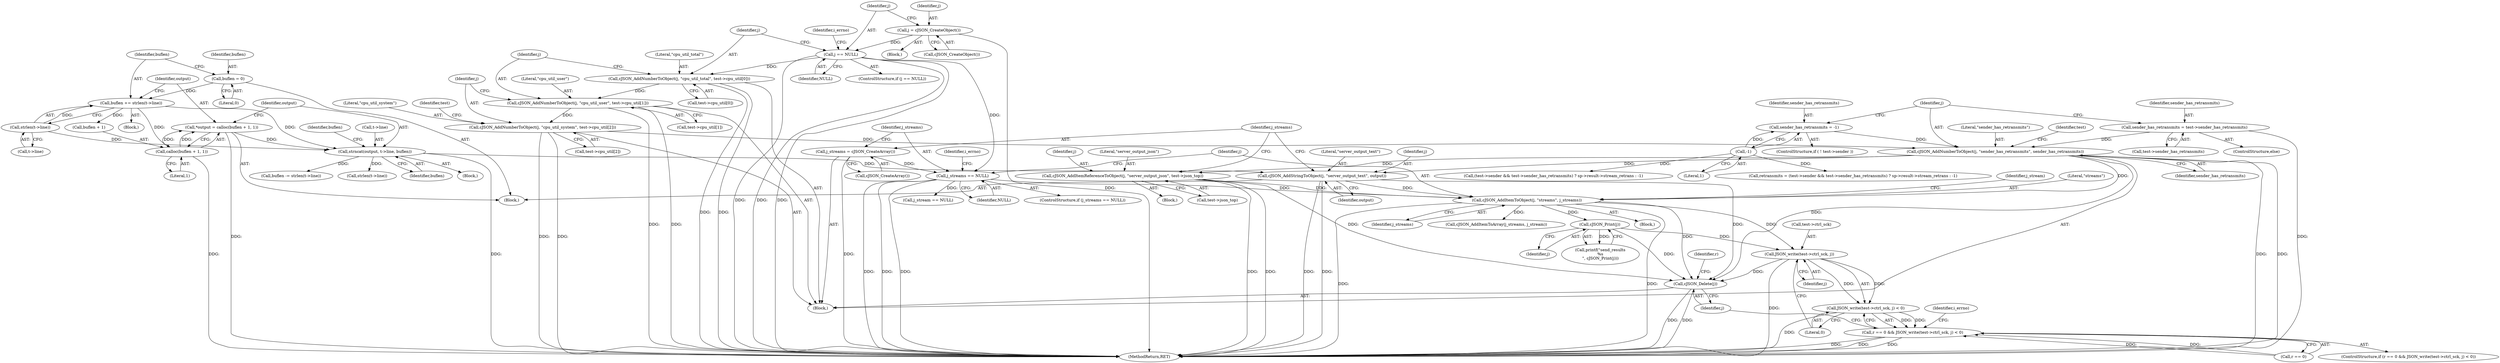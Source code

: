 digraph "0_iperf_91f2fa59e8ed80dfbf400add0164ee0e508e412a_51@API" {
"1000366" [label="(Call,JSON_write(test->ctrl_sck, j))"];
"1000257" [label="(Call,cJSON_AddItemToObject(j, \"streams\", j_streams))"];
"1000236" [label="(Call,cJSON_AddStringToObject(j, \"server_output_text\", output))"];
"1000175" [label="(Call,cJSON_AddNumberToObject(j, \"sender_has_retransmits\", sender_has_retransmits))"];
"1000152" [label="(Call,cJSON_AddNumberToObject(j, \"cpu_util_system\", test->cpu_util[2]))"];
"1000144" [label="(Call,cJSON_AddNumberToObject(j, \"cpu_util_user\", test->cpu_util[1]))"];
"1000136" [label="(Call,cJSON_AddNumberToObject(j, \"cpu_util_total\", test->cpu_util[0]))"];
"1000123" [label="(Call,j == NULL)"];
"1000119" [label="(Call,j = cJSON_CreateObject())"];
"1000165" [label="(Call,sender_has_retransmits = -1)"];
"1000167" [label="(Call,-1)"];
"1000170" [label="(Call,sender_has_retransmits = test->sender_has_retransmits)"];
"1000224" [label="(Call,strncat(output, t->line, buflen))"];
"1000216" [label="(Call,*output = calloc(buflen + 1, 1))"];
"1000218" [label="(Call,calloc(buflen + 1, 1))"];
"1000209" [label="(Call,buflen += strlen(t->line))"];
"1000211" [label="(Call,strlen(t->line))"];
"1000204" [label="(Call,buflen = 0)"];
"1000195" [label="(Call,cJSON_AddItemReferenceToObject(j, \"server_output_json\", test->json_top))"];
"1000244" [label="(Call,j_streams == NULL)"];
"1000240" [label="(Call,j_streams = cJSON_CreateArray())"];
"1000358" [label="(Call,cJSON_Print(j))"];
"1000365" [label="(Call,JSON_write(test->ctrl_sck, j) < 0)"];
"1000361" [label="(Call,r == 0 && JSON_write(test->ctrl_sck, j) < 0)"];
"1000380" [label="(Call,cJSON_Delete(j))"];
"1000230" [label="(Call,buflen -= strlen(t->line))"];
"1000374" [label="(Identifier,i_errno)"];
"1000371" [label="(Literal,0)"];
"1000124" [label="(Identifier,j)"];
"1000171" [label="(Identifier,sender_has_retransmits)"];
"1000370" [label="(Identifier,j)"];
"1000107" [label="(Block,)"];
"1000359" [label="(Identifier,j)"];
"1000232" [label="(Call,strlen(t->line))"];
"1000222" [label="(Literal,1)"];
"1000256" [label="(Block,)"];
"1000206" [label="(Literal,0)"];
"1000258" [label="(Identifier,j)"];
"1000125" [label="(Identifier,NULL)"];
"1000202" [label="(Block,)"];
"1000176" [label="(Identifier,j)"];
"1000172" [label="(Call,test->sender_has_retransmits)"];
"1000380" [label="(Call,cJSON_Delete(j))"];
"1000135" [label="(Block,)"];
"1000229" [label="(Identifier,buflen)"];
"1000209" [label="(Call,buflen += strlen(t->line))"];
"1000122" [label="(ControlStructure,if (j == NULL))"];
"1000384" [label="(MethodReturn,RET)"];
"1000145" [label="(Identifier,j)"];
"1000167" [label="(Call,-1)"];
"1000266" [label="(Call,j_stream == NULL)"];
"1000241" [label="(Identifier,j_streams)"];
"1000196" [label="(Identifier,j)"];
"1000168" [label="(Literal,1)"];
"1000236" [label="(Call,cJSON_AddStringToObject(j, \"server_output_text\", output))"];
"1000356" [label="(Call,printf(\"send_results\n%s\n\", cJSON_Print(j)))"];
"1000177" [label="(Literal,\"sender_has_retransmits\")"];
"1000144" [label="(Call,cJSON_AddNumberToObject(j, \"cpu_util_user\", test->cpu_util[1]))"];
"1000263" [label="(Identifier,j_stream)"];
"1000195" [label="(Call,cJSON_AddItemReferenceToObject(j, \"server_output_json\", test->json_top))"];
"1000137" [label="(Identifier,j)"];
"1000194" [label="(Block,)"];
"1000198" [label="(Call,test->json_top)"];
"1000231" [label="(Identifier,buflen)"];
"1000239" [label="(Identifier,output)"];
"1000362" [label="(Call,r == 0)"];
"1000155" [label="(Call,test->cpu_util[2])"];
"1000197" [label="(Literal,\"server_output_json\")"];
"1000204" [label="(Call,buflen = 0)"];
"1000119" [label="(Call,j = cJSON_CreateObject())"];
"1000219" [label="(Call,buflen + 1)"];
"1000260" [label="(Identifier,j_streams)"];
"1000165" [label="(Call,sender_has_retransmits = -1)"];
"1000226" [label="(Call,t->line)"];
"1000154" [label="(Literal,\"cpu_util_system\")"];
"1000152" [label="(Call,cJSON_AddNumberToObject(j, \"cpu_util_system\", test->cpu_util[2]))"];
"1000367" [label="(Call,test->ctrl_sck)"];
"1000300" [label="(Call,(test->sender && test->sender_has_retransmits) ? sp->result->stream_retrans : -1)"];
"1000240" [label="(Call,j_streams = cJSON_CreateArray())"];
"1000212" [label="(Call,t->line)"];
"1000153" [label="(Identifier,j)"];
"1000121" [label="(Call,cJSON_CreateObject())"];
"1000146" [label="(Literal,\"cpu_util_user\")"];
"1000160" [label="(ControlStructure,if ( ! test->sender ))"];
"1000120" [label="(Identifier,j)"];
"1000208" [label="(Block,)"];
"1000224" [label="(Call,strncat(output, t->line, buflen))"];
"1000249" [label="(Identifier,i_errno)"];
"1000361" [label="(Call,r == 0 && JSON_write(test->ctrl_sck, j) < 0)"];
"1000218" [label="(Call,calloc(buflen + 1, 1))"];
"1000358" [label="(Call,cJSON_Print(j))"];
"1000244" [label="(Call,j_streams == NULL)"];
"1000225" [label="(Identifier,output)"];
"1000298" [label="(Call,retransmits = (test->sender && test->sender_has_retransmits) ? sp->result->stream_retrans : -1)"];
"1000183" [label="(Identifier,test)"];
"1000169" [label="(ControlStructure,else)"];
"1000166" [label="(Identifier,sender_has_retransmits)"];
"1000147" [label="(Call,test->cpu_util[1])"];
"1000123" [label="(Call,j == NULL)"];
"1000238" [label="(Literal,\"server_output_text\")"];
"1000245" [label="(Identifier,j_streams)"];
"1000246" [label="(Identifier,NULL)"];
"1000139" [label="(Call,test->cpu_util[0])"];
"1000175" [label="(Call,cJSON_AddNumberToObject(j, \"sender_has_retransmits\", sender_has_retransmits))"];
"1000381" [label="(Identifier,j)"];
"1000259" [label="(Literal,\"streams\")"];
"1000257" [label="(Call,cJSON_AddItemToObject(j, \"streams\", j_streams))"];
"1000136" [label="(Call,cJSON_AddNumberToObject(j, \"cpu_util_total\", test->cpu_util[0]))"];
"1000210" [label="(Identifier,buflen)"];
"1000242" [label="(Call,cJSON_CreateArray())"];
"1000279" [label="(Call,cJSON_AddItemToArray(j_streams, j_stream))"];
"1000178" [label="(Identifier,sender_has_retransmits)"];
"1000237" [label="(Identifier,j)"];
"1000163" [label="(Identifier,test)"];
"1000223" [label="(Block,)"];
"1000138" [label="(Literal,\"cpu_util_total\")"];
"1000383" [label="(Identifier,r)"];
"1000216" [label="(Call,*output = calloc(buflen + 1, 1))"];
"1000205" [label="(Identifier,buflen)"];
"1000360" [label="(ControlStructure,if (r == 0 && JSON_write(test->ctrl_sck, j) < 0))"];
"1000366" [label="(Call,JSON_write(test->ctrl_sck, j))"];
"1000243" [label="(ControlStructure,if (j_streams == NULL))"];
"1000170" [label="(Call,sender_has_retransmits = test->sender_has_retransmits)"];
"1000211" [label="(Call,strlen(t->line))"];
"1000365" [label="(Call,JSON_write(test->ctrl_sck, j) < 0)"];
"1000217" [label="(Identifier,output)"];
"1000128" [label="(Identifier,i_errno)"];
"1000366" -> "1000365"  [label="AST: "];
"1000366" -> "1000370"  [label="CFG: "];
"1000367" -> "1000366"  [label="AST: "];
"1000370" -> "1000366"  [label="AST: "];
"1000371" -> "1000366"  [label="CFG: "];
"1000366" -> "1000384"  [label="DDG: "];
"1000366" -> "1000365"  [label="DDG: "];
"1000366" -> "1000365"  [label="DDG: "];
"1000257" -> "1000366"  [label="DDG: "];
"1000358" -> "1000366"  [label="DDG: "];
"1000366" -> "1000380"  [label="DDG: "];
"1000257" -> "1000256"  [label="AST: "];
"1000257" -> "1000260"  [label="CFG: "];
"1000258" -> "1000257"  [label="AST: "];
"1000259" -> "1000257"  [label="AST: "];
"1000260" -> "1000257"  [label="AST: "];
"1000263" -> "1000257"  [label="CFG: "];
"1000257" -> "1000384"  [label="DDG: "];
"1000257" -> "1000384"  [label="DDG: "];
"1000236" -> "1000257"  [label="DDG: "];
"1000175" -> "1000257"  [label="DDG: "];
"1000195" -> "1000257"  [label="DDG: "];
"1000244" -> "1000257"  [label="DDG: "];
"1000257" -> "1000279"  [label="DDG: "];
"1000257" -> "1000358"  [label="DDG: "];
"1000257" -> "1000380"  [label="DDG: "];
"1000236" -> "1000202"  [label="AST: "];
"1000236" -> "1000239"  [label="CFG: "];
"1000237" -> "1000236"  [label="AST: "];
"1000238" -> "1000236"  [label="AST: "];
"1000239" -> "1000236"  [label="AST: "];
"1000241" -> "1000236"  [label="CFG: "];
"1000236" -> "1000384"  [label="DDG: "];
"1000236" -> "1000384"  [label="DDG: "];
"1000175" -> "1000236"  [label="DDG: "];
"1000224" -> "1000236"  [label="DDG: "];
"1000236" -> "1000380"  [label="DDG: "];
"1000175" -> "1000135"  [label="AST: "];
"1000175" -> "1000178"  [label="CFG: "];
"1000176" -> "1000175"  [label="AST: "];
"1000177" -> "1000175"  [label="AST: "];
"1000178" -> "1000175"  [label="AST: "];
"1000183" -> "1000175"  [label="CFG: "];
"1000175" -> "1000384"  [label="DDG: "];
"1000175" -> "1000384"  [label="DDG: "];
"1000152" -> "1000175"  [label="DDG: "];
"1000165" -> "1000175"  [label="DDG: "];
"1000170" -> "1000175"  [label="DDG: "];
"1000175" -> "1000195"  [label="DDG: "];
"1000175" -> "1000380"  [label="DDG: "];
"1000152" -> "1000135"  [label="AST: "];
"1000152" -> "1000155"  [label="CFG: "];
"1000153" -> "1000152"  [label="AST: "];
"1000154" -> "1000152"  [label="AST: "];
"1000155" -> "1000152"  [label="AST: "];
"1000163" -> "1000152"  [label="CFG: "];
"1000152" -> "1000384"  [label="DDG: "];
"1000152" -> "1000384"  [label="DDG: "];
"1000144" -> "1000152"  [label="DDG: "];
"1000144" -> "1000135"  [label="AST: "];
"1000144" -> "1000147"  [label="CFG: "];
"1000145" -> "1000144"  [label="AST: "];
"1000146" -> "1000144"  [label="AST: "];
"1000147" -> "1000144"  [label="AST: "];
"1000153" -> "1000144"  [label="CFG: "];
"1000144" -> "1000384"  [label="DDG: "];
"1000144" -> "1000384"  [label="DDG: "];
"1000136" -> "1000144"  [label="DDG: "];
"1000136" -> "1000135"  [label="AST: "];
"1000136" -> "1000139"  [label="CFG: "];
"1000137" -> "1000136"  [label="AST: "];
"1000138" -> "1000136"  [label="AST: "];
"1000139" -> "1000136"  [label="AST: "];
"1000145" -> "1000136"  [label="CFG: "];
"1000136" -> "1000384"  [label="DDG: "];
"1000136" -> "1000384"  [label="DDG: "];
"1000123" -> "1000136"  [label="DDG: "];
"1000123" -> "1000122"  [label="AST: "];
"1000123" -> "1000125"  [label="CFG: "];
"1000124" -> "1000123"  [label="AST: "];
"1000125" -> "1000123"  [label="AST: "];
"1000128" -> "1000123"  [label="CFG: "];
"1000137" -> "1000123"  [label="CFG: "];
"1000123" -> "1000384"  [label="DDG: "];
"1000123" -> "1000384"  [label="DDG: "];
"1000123" -> "1000384"  [label="DDG: "];
"1000119" -> "1000123"  [label="DDG: "];
"1000123" -> "1000244"  [label="DDG: "];
"1000119" -> "1000107"  [label="AST: "];
"1000119" -> "1000121"  [label="CFG: "];
"1000120" -> "1000119"  [label="AST: "];
"1000121" -> "1000119"  [label="AST: "];
"1000124" -> "1000119"  [label="CFG: "];
"1000119" -> "1000384"  [label="DDG: "];
"1000165" -> "1000160"  [label="AST: "];
"1000165" -> "1000167"  [label="CFG: "];
"1000166" -> "1000165"  [label="AST: "];
"1000167" -> "1000165"  [label="AST: "];
"1000176" -> "1000165"  [label="CFG: "];
"1000167" -> "1000165"  [label="DDG: "];
"1000167" -> "1000168"  [label="CFG: "];
"1000168" -> "1000167"  [label="AST: "];
"1000167" -> "1000298"  [label="DDG: "];
"1000167" -> "1000300"  [label="DDG: "];
"1000170" -> "1000169"  [label="AST: "];
"1000170" -> "1000172"  [label="CFG: "];
"1000171" -> "1000170"  [label="AST: "];
"1000172" -> "1000170"  [label="AST: "];
"1000176" -> "1000170"  [label="CFG: "];
"1000170" -> "1000384"  [label="DDG: "];
"1000224" -> "1000223"  [label="AST: "];
"1000224" -> "1000229"  [label="CFG: "];
"1000225" -> "1000224"  [label="AST: "];
"1000226" -> "1000224"  [label="AST: "];
"1000229" -> "1000224"  [label="AST: "];
"1000231" -> "1000224"  [label="CFG: "];
"1000224" -> "1000384"  [label="DDG: "];
"1000216" -> "1000224"  [label="DDG: "];
"1000211" -> "1000224"  [label="DDG: "];
"1000209" -> "1000224"  [label="DDG: "];
"1000224" -> "1000230"  [label="DDG: "];
"1000224" -> "1000232"  [label="DDG: "];
"1000216" -> "1000202"  [label="AST: "];
"1000216" -> "1000218"  [label="CFG: "];
"1000217" -> "1000216"  [label="AST: "];
"1000218" -> "1000216"  [label="AST: "];
"1000225" -> "1000216"  [label="CFG: "];
"1000216" -> "1000384"  [label="DDG: "];
"1000218" -> "1000216"  [label="DDG: "];
"1000218" -> "1000216"  [label="DDG: "];
"1000218" -> "1000222"  [label="CFG: "];
"1000219" -> "1000218"  [label="AST: "];
"1000222" -> "1000218"  [label="AST: "];
"1000218" -> "1000384"  [label="DDG: "];
"1000209" -> "1000218"  [label="DDG: "];
"1000209" -> "1000208"  [label="AST: "];
"1000209" -> "1000211"  [label="CFG: "];
"1000210" -> "1000209"  [label="AST: "];
"1000211" -> "1000209"  [label="AST: "];
"1000217" -> "1000209"  [label="CFG: "];
"1000211" -> "1000209"  [label="DDG: "];
"1000204" -> "1000209"  [label="DDG: "];
"1000209" -> "1000219"  [label="DDG: "];
"1000211" -> "1000212"  [label="CFG: "];
"1000212" -> "1000211"  [label="AST: "];
"1000204" -> "1000202"  [label="AST: "];
"1000204" -> "1000206"  [label="CFG: "];
"1000205" -> "1000204"  [label="AST: "];
"1000206" -> "1000204"  [label="AST: "];
"1000210" -> "1000204"  [label="CFG: "];
"1000195" -> "1000194"  [label="AST: "];
"1000195" -> "1000198"  [label="CFG: "];
"1000196" -> "1000195"  [label="AST: "];
"1000197" -> "1000195"  [label="AST: "];
"1000198" -> "1000195"  [label="AST: "];
"1000241" -> "1000195"  [label="CFG: "];
"1000195" -> "1000384"  [label="DDG: "];
"1000195" -> "1000384"  [label="DDG: "];
"1000195" -> "1000380"  [label="DDG: "];
"1000244" -> "1000243"  [label="AST: "];
"1000244" -> "1000246"  [label="CFG: "];
"1000245" -> "1000244"  [label="AST: "];
"1000246" -> "1000244"  [label="AST: "];
"1000249" -> "1000244"  [label="CFG: "];
"1000258" -> "1000244"  [label="CFG: "];
"1000244" -> "1000384"  [label="DDG: "];
"1000244" -> "1000384"  [label="DDG: "];
"1000244" -> "1000384"  [label="DDG: "];
"1000240" -> "1000244"  [label="DDG: "];
"1000244" -> "1000266"  [label="DDG: "];
"1000240" -> "1000135"  [label="AST: "];
"1000240" -> "1000242"  [label="CFG: "];
"1000241" -> "1000240"  [label="AST: "];
"1000242" -> "1000240"  [label="AST: "];
"1000245" -> "1000240"  [label="CFG: "];
"1000240" -> "1000384"  [label="DDG: "];
"1000358" -> "1000356"  [label="AST: "];
"1000358" -> "1000359"  [label="CFG: "];
"1000359" -> "1000358"  [label="AST: "];
"1000356" -> "1000358"  [label="CFG: "];
"1000358" -> "1000356"  [label="DDG: "];
"1000358" -> "1000380"  [label="DDG: "];
"1000365" -> "1000361"  [label="AST: "];
"1000365" -> "1000371"  [label="CFG: "];
"1000371" -> "1000365"  [label="AST: "];
"1000361" -> "1000365"  [label="CFG: "];
"1000365" -> "1000384"  [label="DDG: "];
"1000365" -> "1000361"  [label="DDG: "];
"1000365" -> "1000361"  [label="DDG: "];
"1000361" -> "1000360"  [label="AST: "];
"1000361" -> "1000362"  [label="CFG: "];
"1000362" -> "1000361"  [label="AST: "];
"1000374" -> "1000361"  [label="CFG: "];
"1000381" -> "1000361"  [label="CFG: "];
"1000361" -> "1000384"  [label="DDG: "];
"1000361" -> "1000384"  [label="DDG: "];
"1000361" -> "1000384"  [label="DDG: "];
"1000362" -> "1000361"  [label="DDG: "];
"1000362" -> "1000361"  [label="DDG: "];
"1000380" -> "1000135"  [label="AST: "];
"1000380" -> "1000381"  [label="CFG: "];
"1000381" -> "1000380"  [label="AST: "];
"1000383" -> "1000380"  [label="CFG: "];
"1000380" -> "1000384"  [label="DDG: "];
"1000380" -> "1000384"  [label="DDG: "];
}
